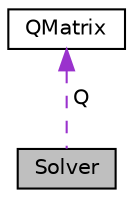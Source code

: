 digraph "Solver"
{
  edge [fontname="Helvetica",fontsize="10",labelfontname="Helvetica",labelfontsize="10"];
  node [fontname="Helvetica",fontsize="10",shape=record];
  Node1 [label="Solver",height=0.2,width=0.4,color="black", fillcolor="grey75", style="filled" fontcolor="black"];
  Node2 -> Node1 [dir="back",color="darkorchid3",fontsize="10",style="dashed",label=" Q" ,fontname="Helvetica"];
  Node2 [label="QMatrix",height=0.2,width=0.4,color="black", fillcolor="white", style="filled",URL="$classQMatrix.html"];
}
